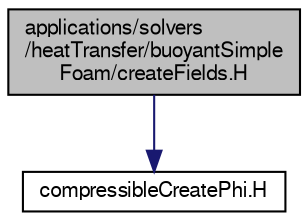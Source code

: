 digraph "applications/solvers/heatTransfer/buoyantSimpleFoam/createFields.H"
{
  bgcolor="transparent";
  edge [fontname="FreeSans",fontsize="10",labelfontname="FreeSans",labelfontsize="10"];
  node [fontname="FreeSans",fontsize="10",shape=record];
  Node0 [label="applications/solvers\l/heatTransfer/buoyantSimple\lFoam/createFields.H",height=0.2,width=0.4,color="black", fillcolor="grey75", style="filled", fontcolor="black"];
  Node0 -> Node1 [color="midnightblue",fontsize="10",style="solid",fontname="FreeSans"];
  Node1 [label="compressibleCreatePhi.H",height=0.2,width=0.4,color="black",URL="$a01193.html",tooltip="Creates and initialises the face-flux field phi. "];
}
